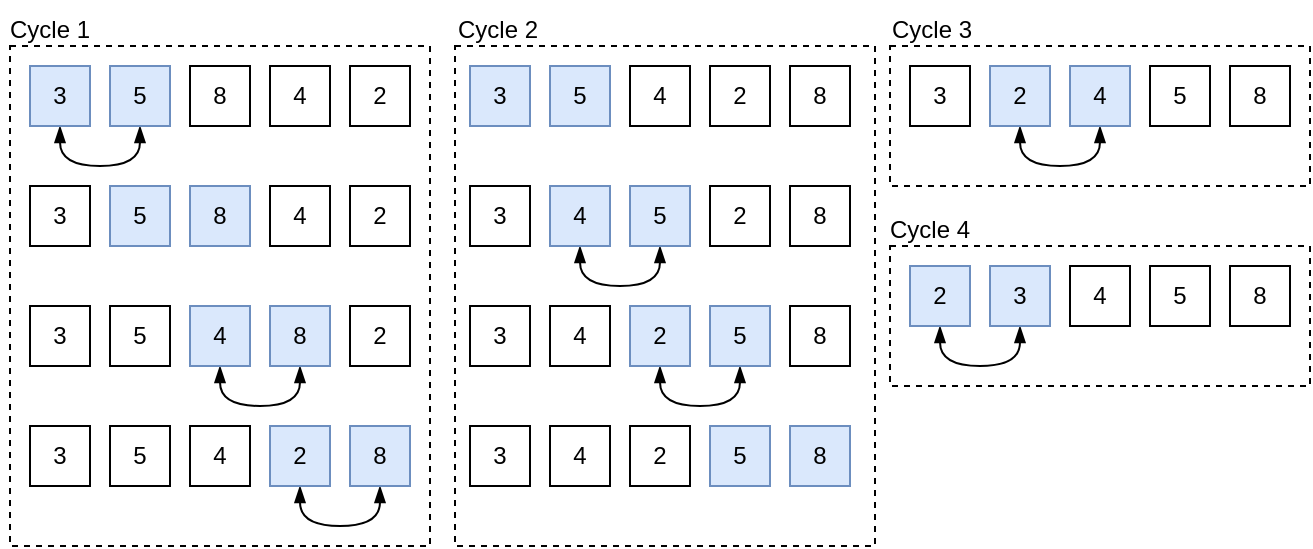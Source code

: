 <mxfile version="22.1.16" type="device">
  <diagram name="Page-1" id="ieYIYG2PRpRT-nF8fvGf">
    <mxGraphModel dx="683" dy="155" grid="1" gridSize="10" guides="1" tooltips="1" connect="1" arrows="1" fold="1" page="1" pageScale="1" pageWidth="500" pageHeight="300" math="0" shadow="0">
      <root>
        <mxCell id="0" />
        <mxCell id="1" parent="0" />
        <mxCell id="56aDfkN4Uit5-znUoqk2-91" value="" style="rounded=0;whiteSpace=wrap;html=1;dashed=1;fillColor=none;" vertex="1" parent="1">
          <mxGeometry x="450" y="470" width="210" height="70" as="geometry" />
        </mxCell>
        <mxCell id="56aDfkN4Uit5-znUoqk2-90" value="" style="rounded=0;whiteSpace=wrap;html=1;dashed=1;fillColor=none;" vertex="1" parent="1">
          <mxGeometry x="450" y="370" width="210" height="70" as="geometry" />
        </mxCell>
        <mxCell id="56aDfkN4Uit5-znUoqk2-88" value="" style="rounded=0;whiteSpace=wrap;html=1;dashed=1;fillColor=none;" vertex="1" parent="1">
          <mxGeometry x="232.5" y="370" width="210" height="250" as="geometry" />
        </mxCell>
        <mxCell id="56aDfkN4Uit5-znUoqk2-86" value="" style="rounded=0;whiteSpace=wrap;html=1;dashed=1;fillColor=none;" vertex="1" parent="1">
          <mxGeometry x="10" y="370" width="210" height="250" as="geometry" />
        </mxCell>
        <mxCell id="56aDfkN4Uit5-znUoqk2-13" style="edgeStyle=orthogonalEdgeStyle;rounded=0;orthogonalLoop=1;jettySize=auto;html=1;exitX=0.5;exitY=1;exitDx=0;exitDy=0;entryX=0.5;entryY=1;entryDx=0;entryDy=0;startArrow=blockThin;startFill=1;endArrow=blockThin;endFill=1;curved=1;" edge="1" parent="1" source="56aDfkN4Uit5-znUoqk2-6" target="56aDfkN4Uit5-znUoqk2-7">
          <mxGeometry relative="1" as="geometry" />
        </mxCell>
        <mxCell id="56aDfkN4Uit5-znUoqk2-6" value="3" style="whiteSpace=wrap;html=1;aspect=fixed;fillColor=#dae8fc;strokeColor=#6c8ebf;" vertex="1" parent="1">
          <mxGeometry x="20" y="380" width="30" height="30" as="geometry" />
        </mxCell>
        <mxCell id="56aDfkN4Uit5-znUoqk2-7" value="5" style="whiteSpace=wrap;html=1;aspect=fixed;fillColor=#dae8fc;strokeColor=#6c8ebf;" vertex="1" parent="1">
          <mxGeometry x="60" y="380" width="30" height="30" as="geometry" />
        </mxCell>
        <mxCell id="56aDfkN4Uit5-znUoqk2-8" value="8" style="whiteSpace=wrap;html=1;aspect=fixed;" vertex="1" parent="1">
          <mxGeometry x="100" y="380" width="30" height="30" as="geometry" />
        </mxCell>
        <mxCell id="56aDfkN4Uit5-znUoqk2-9" value="4" style="whiteSpace=wrap;html=1;aspect=fixed;" vertex="1" parent="1">
          <mxGeometry x="140" y="380" width="30" height="30" as="geometry" />
        </mxCell>
        <mxCell id="56aDfkN4Uit5-znUoqk2-10" value="2" style="whiteSpace=wrap;html=1;aspect=fixed;" vertex="1" parent="1">
          <mxGeometry x="180" y="380" width="30" height="30" as="geometry" />
        </mxCell>
        <mxCell id="56aDfkN4Uit5-znUoqk2-15" value="3" style="whiteSpace=wrap;html=1;aspect=fixed;" vertex="1" parent="1">
          <mxGeometry x="20" y="440" width="30" height="30" as="geometry" />
        </mxCell>
        <mxCell id="56aDfkN4Uit5-znUoqk2-16" value="5" style="whiteSpace=wrap;html=1;aspect=fixed;fillColor=#dae8fc;strokeColor=#6c8ebf;" vertex="1" parent="1">
          <mxGeometry x="60" y="440" width="30" height="30" as="geometry" />
        </mxCell>
        <mxCell id="56aDfkN4Uit5-znUoqk2-17" value="8" style="whiteSpace=wrap;html=1;aspect=fixed;fillColor=#dae8fc;strokeColor=#6c8ebf;" vertex="1" parent="1">
          <mxGeometry x="100" y="440" width="30" height="30" as="geometry" />
        </mxCell>
        <mxCell id="56aDfkN4Uit5-znUoqk2-18" value="4" style="whiteSpace=wrap;html=1;aspect=fixed;" vertex="1" parent="1">
          <mxGeometry x="140" y="440" width="30" height="30" as="geometry" />
        </mxCell>
        <mxCell id="56aDfkN4Uit5-znUoqk2-19" value="2" style="whiteSpace=wrap;html=1;aspect=fixed;" vertex="1" parent="1">
          <mxGeometry x="180" y="440" width="30" height="30" as="geometry" />
        </mxCell>
        <mxCell id="56aDfkN4Uit5-znUoqk2-22" value="3" style="whiteSpace=wrap;html=1;aspect=fixed;" vertex="1" parent="1">
          <mxGeometry x="20" y="500" width="30" height="30" as="geometry" />
        </mxCell>
        <mxCell id="56aDfkN4Uit5-znUoqk2-23" value="5" style="whiteSpace=wrap;html=1;aspect=fixed;" vertex="1" parent="1">
          <mxGeometry x="60" y="500" width="30" height="30" as="geometry" />
        </mxCell>
        <mxCell id="56aDfkN4Uit5-znUoqk2-28" style="edgeStyle=orthogonalEdgeStyle;rounded=0;orthogonalLoop=1;jettySize=auto;html=1;exitX=0.5;exitY=1;exitDx=0;exitDy=0;entryX=0.5;entryY=1;entryDx=0;entryDy=0;curved=1;startArrow=blockThin;startFill=1;endArrow=blockThin;endFill=1;" edge="1" parent="1" source="56aDfkN4Uit5-znUoqk2-24" target="56aDfkN4Uit5-znUoqk2-25">
          <mxGeometry relative="1" as="geometry" />
        </mxCell>
        <mxCell id="56aDfkN4Uit5-znUoqk2-24" value="4" style="whiteSpace=wrap;html=1;aspect=fixed;fillColor=#dae8fc;strokeColor=#6c8ebf;" vertex="1" parent="1">
          <mxGeometry x="100" y="500" width="30" height="30" as="geometry" />
        </mxCell>
        <mxCell id="56aDfkN4Uit5-znUoqk2-25" value="8" style="whiteSpace=wrap;html=1;aspect=fixed;fillColor=#dae8fc;strokeColor=#6c8ebf;" vertex="1" parent="1">
          <mxGeometry x="140" y="500" width="30" height="30" as="geometry" />
        </mxCell>
        <mxCell id="56aDfkN4Uit5-znUoqk2-26" value="2" style="whiteSpace=wrap;html=1;aspect=fixed;" vertex="1" parent="1">
          <mxGeometry x="180" y="500" width="30" height="30" as="geometry" />
        </mxCell>
        <mxCell id="56aDfkN4Uit5-znUoqk2-29" value="3" style="whiteSpace=wrap;html=1;aspect=fixed;" vertex="1" parent="1">
          <mxGeometry x="20" y="560" width="30" height="30" as="geometry" />
        </mxCell>
        <mxCell id="56aDfkN4Uit5-znUoqk2-30" value="5" style="whiteSpace=wrap;html=1;aspect=fixed;" vertex="1" parent="1">
          <mxGeometry x="60" y="560" width="30" height="30" as="geometry" />
        </mxCell>
        <mxCell id="56aDfkN4Uit5-znUoqk2-31" style="edgeStyle=orthogonalEdgeStyle;rounded=0;orthogonalLoop=1;jettySize=auto;html=1;exitX=0.5;exitY=1;exitDx=0;exitDy=0;entryX=0.5;entryY=1;entryDx=0;entryDy=0;curved=1;startArrow=blockThin;startFill=1;endArrow=blockThin;endFill=1;" edge="1" parent="1" source="56aDfkN4Uit5-znUoqk2-32" target="56aDfkN4Uit5-znUoqk2-33">
          <mxGeometry relative="1" as="geometry" />
        </mxCell>
        <mxCell id="56aDfkN4Uit5-znUoqk2-32" value="2" style="whiteSpace=wrap;html=1;aspect=fixed;fillColor=#dae8fc;strokeColor=#6c8ebf;" vertex="1" parent="1">
          <mxGeometry x="140" y="560" width="30" height="30" as="geometry" />
        </mxCell>
        <mxCell id="56aDfkN4Uit5-znUoqk2-33" value="8" style="whiteSpace=wrap;html=1;aspect=fixed;fillColor=#dae8fc;strokeColor=#6c8ebf;" vertex="1" parent="1">
          <mxGeometry x="180" y="560" width="30" height="30" as="geometry" />
        </mxCell>
        <mxCell id="56aDfkN4Uit5-znUoqk2-34" value="4" style="whiteSpace=wrap;html=1;aspect=fixed;" vertex="1" parent="1">
          <mxGeometry x="100" y="560" width="30" height="30" as="geometry" />
        </mxCell>
        <mxCell id="56aDfkN4Uit5-znUoqk2-41" value="3" style="whiteSpace=wrap;html=1;aspect=fixed;fillColor=#dae8fc;strokeColor=#6c8ebf;" vertex="1" parent="1">
          <mxGeometry x="240" y="380" width="30" height="30" as="geometry" />
        </mxCell>
        <mxCell id="56aDfkN4Uit5-znUoqk2-42" value="5" style="whiteSpace=wrap;html=1;aspect=fixed;fillColor=#dae8fc;strokeColor=#6c8ebf;" vertex="1" parent="1">
          <mxGeometry x="280" y="380" width="30" height="30" as="geometry" />
        </mxCell>
        <mxCell id="56aDfkN4Uit5-znUoqk2-43" value="4" style="whiteSpace=wrap;html=1;aspect=fixed;" vertex="1" parent="1">
          <mxGeometry x="320" y="380" width="30" height="30" as="geometry" />
        </mxCell>
        <mxCell id="56aDfkN4Uit5-znUoqk2-44" value="2" style="whiteSpace=wrap;html=1;aspect=fixed;" vertex="1" parent="1">
          <mxGeometry x="360" y="380" width="30" height="30" as="geometry" />
        </mxCell>
        <mxCell id="56aDfkN4Uit5-znUoqk2-45" value="8" style="whiteSpace=wrap;html=1;aspect=fixed;" vertex="1" parent="1">
          <mxGeometry x="400" y="380" width="30" height="30" as="geometry" />
        </mxCell>
        <mxCell id="56aDfkN4Uit5-znUoqk2-46" value="3" style="whiteSpace=wrap;html=1;aspect=fixed;" vertex="1" parent="1">
          <mxGeometry x="240" y="440" width="30" height="30" as="geometry" />
        </mxCell>
        <mxCell id="56aDfkN4Uit5-znUoqk2-49" value="2" style="whiteSpace=wrap;html=1;aspect=fixed;" vertex="1" parent="1">
          <mxGeometry x="360" y="440" width="30" height="30" as="geometry" />
        </mxCell>
        <mxCell id="56aDfkN4Uit5-znUoqk2-50" value="8" style="whiteSpace=wrap;html=1;aspect=fixed;" vertex="1" parent="1">
          <mxGeometry x="400" y="440" width="30" height="30" as="geometry" />
        </mxCell>
        <mxCell id="56aDfkN4Uit5-znUoqk2-51" value="3" style="whiteSpace=wrap;html=1;aspect=fixed;" vertex="1" parent="1">
          <mxGeometry x="240" y="500" width="30" height="30" as="geometry" />
        </mxCell>
        <mxCell id="56aDfkN4Uit5-znUoqk2-52" value="4" style="whiteSpace=wrap;html=1;aspect=fixed;" vertex="1" parent="1">
          <mxGeometry x="280" y="500" width="30" height="30" as="geometry" />
        </mxCell>
        <mxCell id="56aDfkN4Uit5-znUoqk2-56" value="8" style="whiteSpace=wrap;html=1;aspect=fixed;" vertex="1" parent="1">
          <mxGeometry x="400" y="500" width="30" height="30" as="geometry" />
        </mxCell>
        <mxCell id="56aDfkN4Uit5-znUoqk2-57" value="3" style="whiteSpace=wrap;html=1;aspect=fixed;" vertex="1" parent="1">
          <mxGeometry x="240" y="560" width="30" height="30" as="geometry" />
        </mxCell>
        <mxCell id="56aDfkN4Uit5-znUoqk2-58" value="4" style="whiteSpace=wrap;html=1;aspect=fixed;" vertex="1" parent="1">
          <mxGeometry x="280" y="560" width="30" height="30" as="geometry" />
        </mxCell>
        <mxCell id="56aDfkN4Uit5-znUoqk2-60" value="5" style="whiteSpace=wrap;html=1;aspect=fixed;fillColor=#dae8fc;strokeColor=#6c8ebf;" vertex="1" parent="1">
          <mxGeometry x="360" y="560" width="30" height="30" as="geometry" />
        </mxCell>
        <mxCell id="56aDfkN4Uit5-znUoqk2-61" value="8" style="whiteSpace=wrap;html=1;aspect=fixed;fillColor=#dae8fc;strokeColor=#6c8ebf;" vertex="1" parent="1">
          <mxGeometry x="400" y="560" width="30" height="30" as="geometry" />
        </mxCell>
        <mxCell id="56aDfkN4Uit5-znUoqk2-62" value="2" style="whiteSpace=wrap;html=1;aspect=fixed;" vertex="1" parent="1">
          <mxGeometry x="320" y="560" width="30" height="30" as="geometry" />
        </mxCell>
        <mxCell id="56aDfkN4Uit5-znUoqk2-63" style="edgeStyle=orthogonalEdgeStyle;rounded=0;orthogonalLoop=1;jettySize=auto;html=1;exitX=0.5;exitY=1;exitDx=0;exitDy=0;entryX=0.5;entryY=1;entryDx=0;entryDy=0;curved=1;startArrow=blockThin;startFill=1;endArrow=blockThin;endFill=1;" edge="1" parent="1" source="56aDfkN4Uit5-znUoqk2-64" target="56aDfkN4Uit5-znUoqk2-65">
          <mxGeometry relative="1" as="geometry" />
        </mxCell>
        <mxCell id="56aDfkN4Uit5-znUoqk2-64" value="4" style="whiteSpace=wrap;html=1;aspect=fixed;fillColor=#dae8fc;strokeColor=#6c8ebf;" vertex="1" parent="1">
          <mxGeometry x="280" y="440" width="30" height="30" as="geometry" />
        </mxCell>
        <mxCell id="56aDfkN4Uit5-znUoqk2-65" value="5" style="whiteSpace=wrap;html=1;aspect=fixed;fillColor=#dae8fc;strokeColor=#6c8ebf;" vertex="1" parent="1">
          <mxGeometry x="320" y="440" width="30" height="30" as="geometry" />
        </mxCell>
        <mxCell id="56aDfkN4Uit5-znUoqk2-66" style="edgeStyle=orthogonalEdgeStyle;rounded=0;orthogonalLoop=1;jettySize=auto;html=1;exitX=0.5;exitY=1;exitDx=0;exitDy=0;entryX=0.5;entryY=1;entryDx=0;entryDy=0;curved=1;startArrow=blockThin;startFill=1;endArrow=blockThin;endFill=1;" edge="1" parent="1" source="56aDfkN4Uit5-znUoqk2-67" target="56aDfkN4Uit5-znUoqk2-68">
          <mxGeometry relative="1" as="geometry" />
        </mxCell>
        <mxCell id="56aDfkN4Uit5-znUoqk2-67" value="2" style="whiteSpace=wrap;html=1;aspect=fixed;fillColor=#dae8fc;strokeColor=#6c8ebf;" vertex="1" parent="1">
          <mxGeometry x="320" y="500" width="30" height="30" as="geometry" />
        </mxCell>
        <mxCell id="56aDfkN4Uit5-znUoqk2-68" value="5" style="whiteSpace=wrap;html=1;aspect=fixed;fillColor=#dae8fc;strokeColor=#6c8ebf;" vertex="1" parent="1">
          <mxGeometry x="360" y="500" width="30" height="30" as="geometry" />
        </mxCell>
        <mxCell id="56aDfkN4Uit5-znUoqk2-69" value="3" style="whiteSpace=wrap;html=1;aspect=fixed;" vertex="1" parent="1">
          <mxGeometry x="460" y="380" width="30" height="30" as="geometry" />
        </mxCell>
        <mxCell id="56aDfkN4Uit5-znUoqk2-71" value="5" style="whiteSpace=wrap;html=1;aspect=fixed;" vertex="1" parent="1">
          <mxGeometry x="580" y="380" width="30" height="30" as="geometry" />
        </mxCell>
        <mxCell id="56aDfkN4Uit5-znUoqk2-72" value="8" style="whiteSpace=wrap;html=1;aspect=fixed;" vertex="1" parent="1">
          <mxGeometry x="620" y="380" width="30" height="30" as="geometry" />
        </mxCell>
        <mxCell id="56aDfkN4Uit5-znUoqk2-77" style="edgeStyle=orthogonalEdgeStyle;rounded=0;orthogonalLoop=1;jettySize=auto;html=1;exitX=0.5;exitY=1;exitDx=0;exitDy=0;entryX=0.5;entryY=1;entryDx=0;entryDy=0;curved=1;startArrow=blockThin;startFill=1;endArrow=blockThin;endFill=1;" edge="1" parent="1" source="56aDfkN4Uit5-znUoqk2-78" target="56aDfkN4Uit5-znUoqk2-79">
          <mxGeometry relative="1" as="geometry" />
        </mxCell>
        <mxCell id="56aDfkN4Uit5-znUoqk2-78" value="2" style="whiteSpace=wrap;html=1;aspect=fixed;fillColor=#dae8fc;strokeColor=#6c8ebf;" vertex="1" parent="1">
          <mxGeometry x="500" y="380" width="30" height="30" as="geometry" />
        </mxCell>
        <mxCell id="56aDfkN4Uit5-znUoqk2-79" value="4" style="whiteSpace=wrap;html=1;aspect=fixed;fillColor=#dae8fc;strokeColor=#6c8ebf;" vertex="1" parent="1">
          <mxGeometry x="540" y="380" width="30" height="30" as="geometry" />
        </mxCell>
        <mxCell id="56aDfkN4Uit5-znUoqk2-80" value="4" style="whiteSpace=wrap;html=1;aspect=fixed;" vertex="1" parent="1">
          <mxGeometry x="540" y="480" width="30" height="30" as="geometry" />
        </mxCell>
        <mxCell id="56aDfkN4Uit5-znUoqk2-81" value="5" style="whiteSpace=wrap;html=1;aspect=fixed;" vertex="1" parent="1">
          <mxGeometry x="580" y="480" width="30" height="30" as="geometry" />
        </mxCell>
        <mxCell id="56aDfkN4Uit5-znUoqk2-82" value="8" style="whiteSpace=wrap;html=1;aspect=fixed;" vertex="1" parent="1">
          <mxGeometry x="620" y="480" width="30" height="30" as="geometry" />
        </mxCell>
        <mxCell id="56aDfkN4Uit5-znUoqk2-83" style="edgeStyle=orthogonalEdgeStyle;rounded=0;orthogonalLoop=1;jettySize=auto;html=1;exitX=0.5;exitY=1;exitDx=0;exitDy=0;entryX=0.5;entryY=1;entryDx=0;entryDy=0;curved=1;startArrow=blockThin;startFill=1;endArrow=blockThin;endFill=1;" edge="1" parent="1" source="56aDfkN4Uit5-znUoqk2-84" target="56aDfkN4Uit5-znUoqk2-85">
          <mxGeometry relative="1" as="geometry" />
        </mxCell>
        <mxCell id="56aDfkN4Uit5-znUoqk2-84" value="2" style="whiteSpace=wrap;html=1;aspect=fixed;fillColor=#dae8fc;strokeColor=#6c8ebf;" vertex="1" parent="1">
          <mxGeometry x="460" y="480" width="30" height="30" as="geometry" />
        </mxCell>
        <mxCell id="56aDfkN4Uit5-znUoqk2-85" value="3" style="whiteSpace=wrap;html=1;aspect=fixed;fillColor=#dae8fc;strokeColor=#6c8ebf;" vertex="1" parent="1">
          <mxGeometry x="500" y="480" width="30" height="30" as="geometry" />
        </mxCell>
        <mxCell id="56aDfkN4Uit5-znUoqk2-87" value="Cycle 1" style="text;strokeColor=none;align=center;fillColor=none;html=1;verticalAlign=middle;whiteSpace=wrap;rounded=0;" vertex="1" parent="1">
          <mxGeometry x="5" y="347" width="50" height="30" as="geometry" />
        </mxCell>
        <mxCell id="56aDfkN4Uit5-znUoqk2-89" value="Cycle 2" style="text;strokeColor=none;align=center;fillColor=none;html=1;verticalAlign=middle;whiteSpace=wrap;rounded=0;" vertex="1" parent="1">
          <mxGeometry x="228.5" y="347" width="50" height="30" as="geometry" />
        </mxCell>
        <mxCell id="56aDfkN4Uit5-znUoqk2-92" value="Cycle 3" style="text;strokeColor=none;align=center;fillColor=none;html=1;verticalAlign=middle;whiteSpace=wrap;rounded=0;" vertex="1" parent="1">
          <mxGeometry x="445.5" y="347" width="50" height="30" as="geometry" />
        </mxCell>
        <mxCell id="56aDfkN4Uit5-znUoqk2-93" value="Cycle 4" style="text;strokeColor=none;align=center;fillColor=none;html=1;verticalAlign=middle;whiteSpace=wrap;rounded=0;" vertex="1" parent="1">
          <mxGeometry x="444.5" y="447" width="50" height="30" as="geometry" />
        </mxCell>
      </root>
    </mxGraphModel>
  </diagram>
</mxfile>
